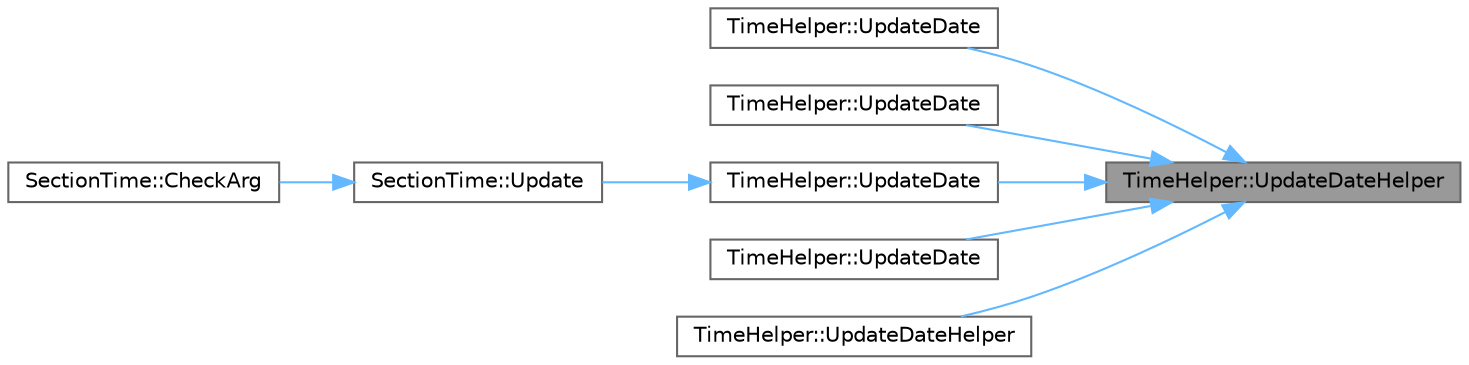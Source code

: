 digraph "TimeHelper::UpdateDateHelper"
{
 // LATEX_PDF_SIZE
  bgcolor="transparent";
  edge [fontname=Helvetica,fontsize=10,labelfontname=Helvetica,labelfontsize=10];
  node [fontname=Helvetica,fontsize=10,shape=box,height=0.2,width=0.4];
  rankdir="RL";
  Node1 [id="Node000001",label="TimeHelper::UpdateDateHelper",height=0.2,width=0.4,color="gray40", fillcolor="grey60", style="filled", fontcolor="black",tooltip=" "];
  Node1 -> Node2 [id="edge1_Node000001_Node000002",dir="back",color="steelblue1",style="solid",tooltip=" "];
  Node2 [id="Node000002",label="TimeHelper::UpdateDate",height=0.2,width=0.4,color="grey40", fillcolor="white", style="filled",URL="$class_time_helper.html#a78431c184e908de1fa6d389ca04232bf",tooltip=" "];
  Node1 -> Node3 [id="edge2_Node000001_Node000003",dir="back",color="steelblue1",style="solid",tooltip=" "];
  Node3 [id="Node000003",label="TimeHelper::UpdateDate",height=0.2,width=0.4,color="grey40", fillcolor="white", style="filled",URL="$class_time_helper.html#a5a9d9896afd51c0496f012df0fbb0936",tooltip=" "];
  Node1 -> Node4 [id="edge3_Node000001_Node000004",dir="back",color="steelblue1",style="solid",tooltip=" "];
  Node4 [id="Node000004",label="TimeHelper::UpdateDate",height=0.2,width=0.4,color="grey40", fillcolor="white", style="filled",URL="$class_time_helper.html#ae34538660bff6da9ab0654d2ce79370c",tooltip=" "];
  Node4 -> Node5 [id="edge4_Node000004_Node000005",dir="back",color="steelblue1",style="solid",tooltip=" "];
  Node5 [id="Node000005",label="SectionTime::Update",height=0.2,width=0.4,color="grey40", fillcolor="white", style="filled",URL="$class_section_time.html#ac2f691c0d39b2165c914fe683d8cae48",tooltip=" "];
  Node5 -> Node6 [id="edge5_Node000005_Node000006",dir="back",color="steelblue1",style="solid",tooltip=" "];
  Node6 [id="Node000006",label="SectionTime::CheckArg",height=0.2,width=0.4,color="grey40", fillcolor="white", style="filled",URL="$class_section_time.html#a0c63e374b754c001ef7e8b8f5d2344e7",tooltip=" "];
  Node1 -> Node7 [id="edge6_Node000001_Node000007",dir="back",color="steelblue1",style="solid",tooltip=" "];
  Node7 [id="Node000007",label="TimeHelper::UpdateDate",height=0.2,width=0.4,color="grey40", fillcolor="white", style="filled",URL="$class_time_helper.html#af27e10ee3c30d831ee4294e258329e97",tooltip=" "];
  Node1 -> Node8 [id="edge7_Node000001_Node000008",dir="back",color="steelblue1",style="solid",tooltip=" "];
  Node8 [id="Node000008",label="TimeHelper::UpdateDateHelper",height=0.2,width=0.4,color="grey40", fillcolor="white", style="filled",URL="$class_time_helper.html#a3f848afe3b31c8ca587719dfe0c75ad1",tooltip=" "];
}
